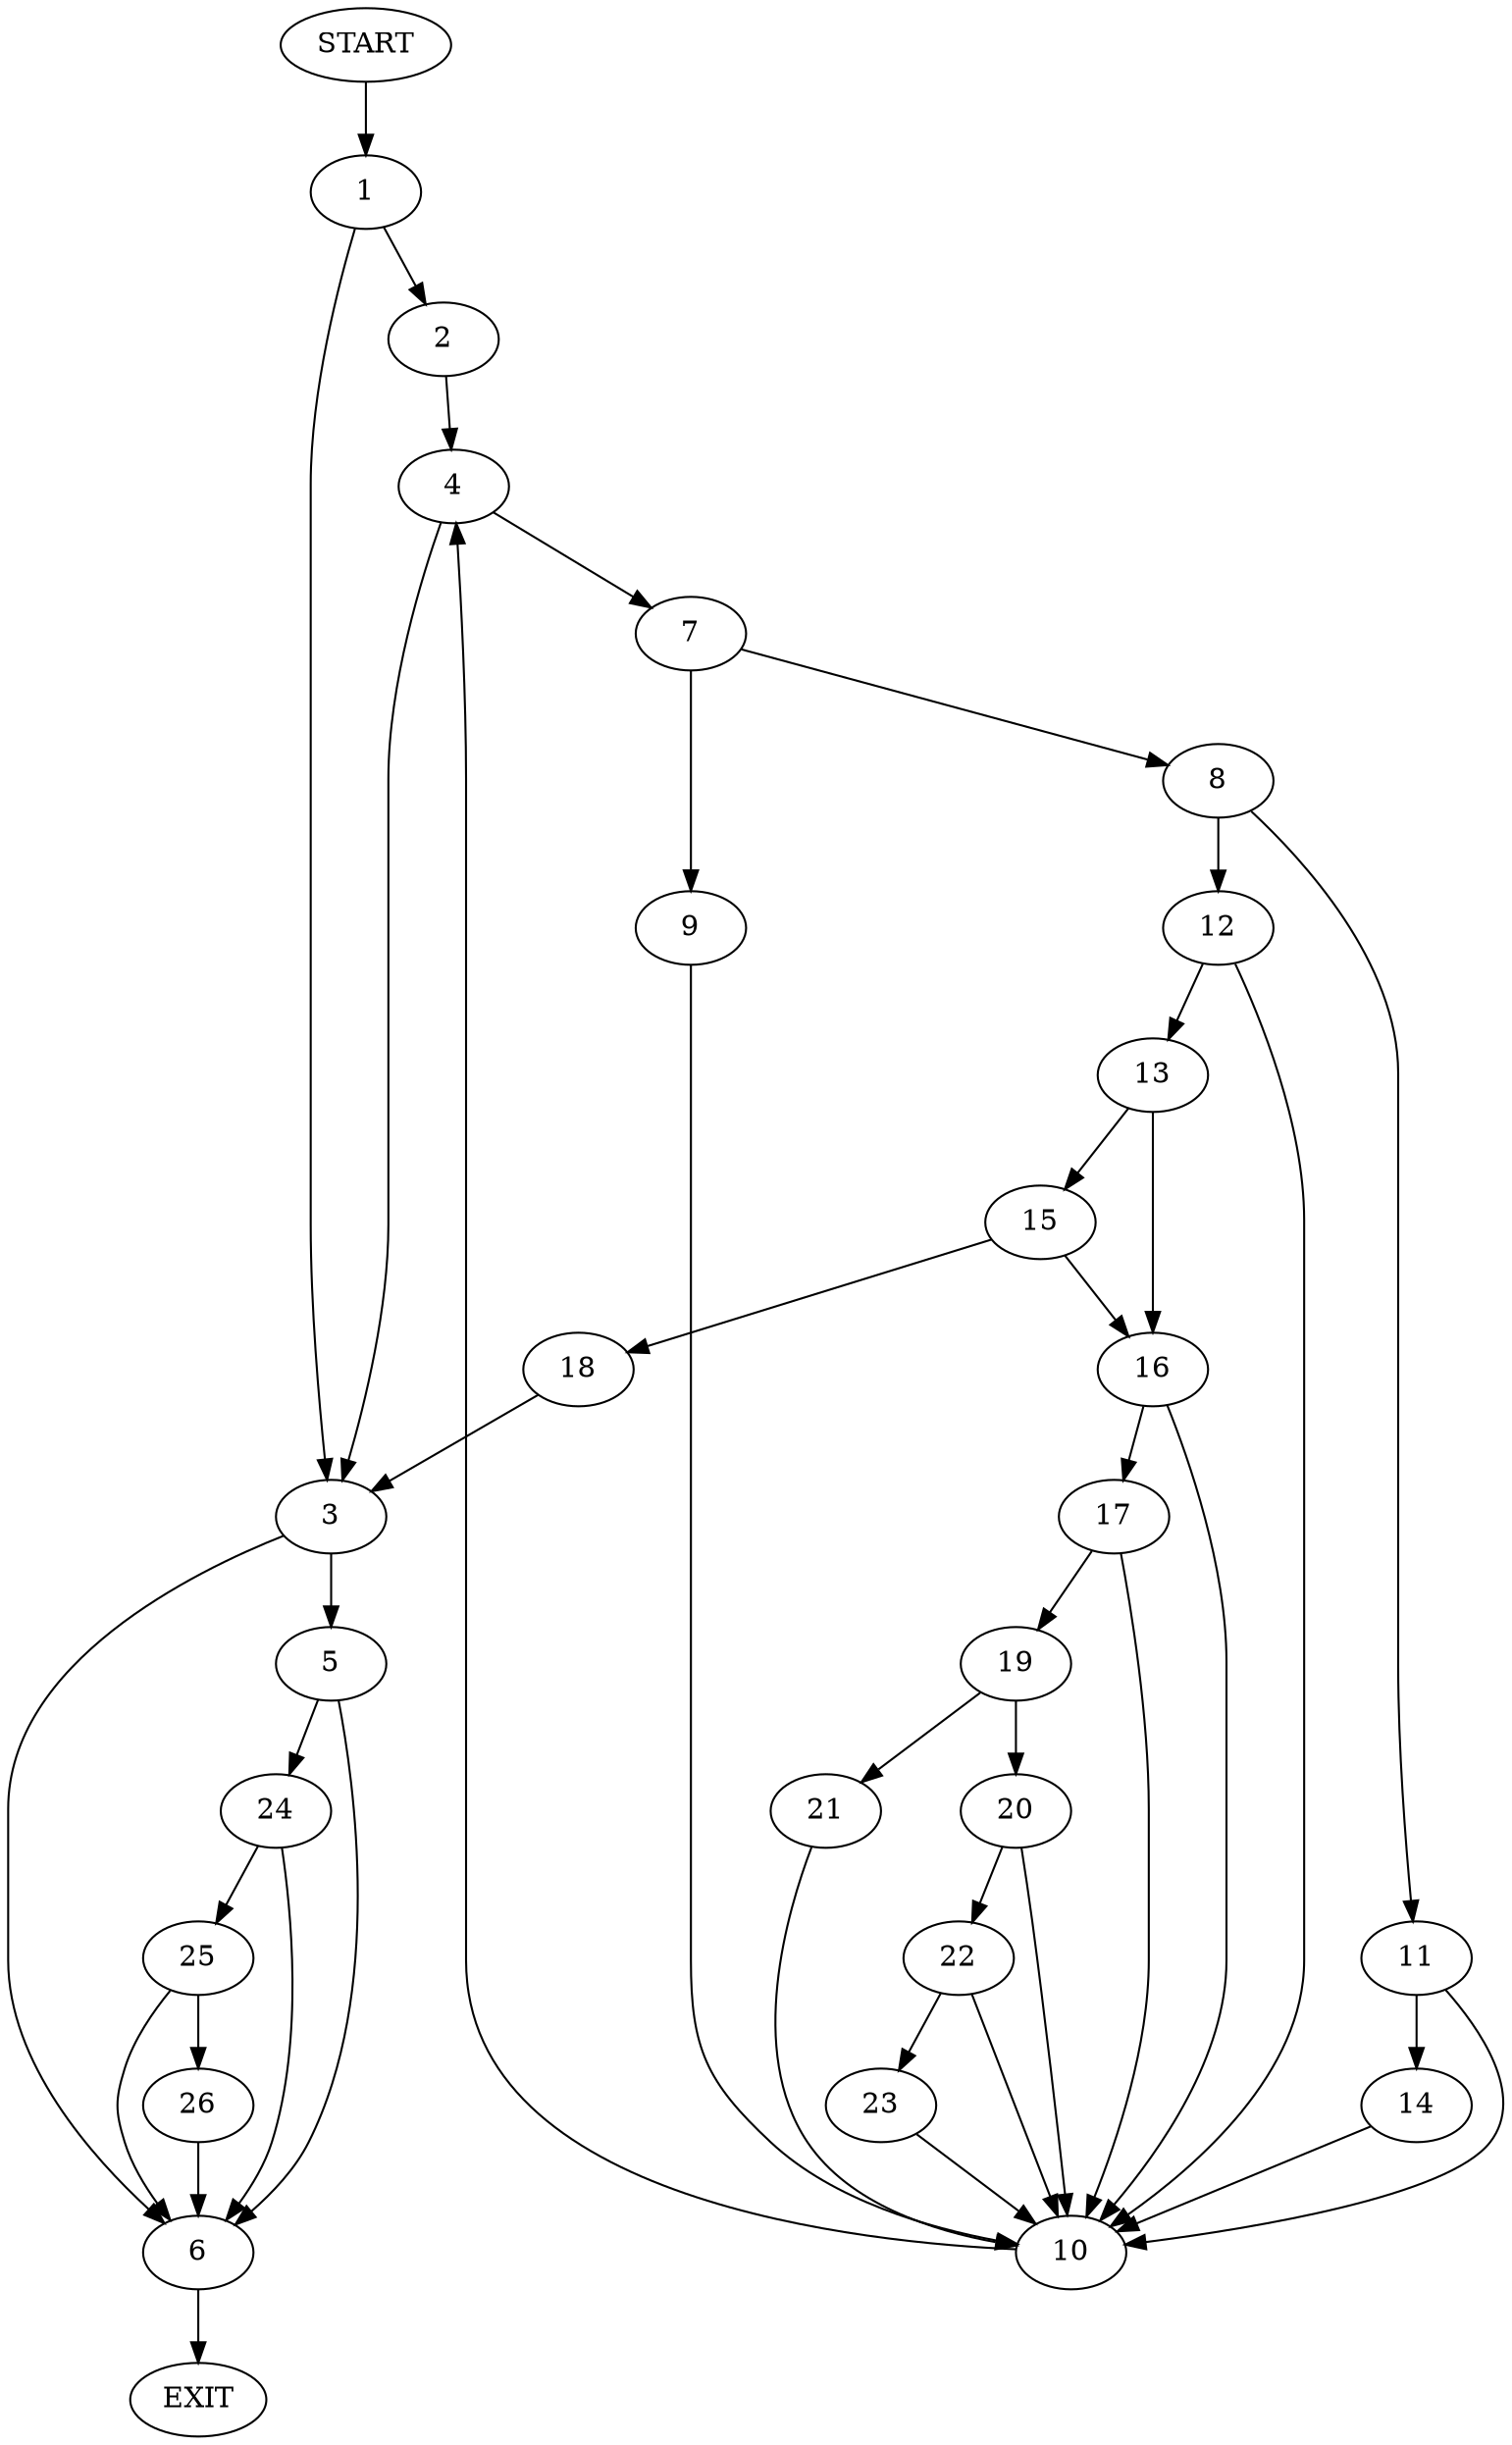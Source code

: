 digraph {
0 [label="START"]
27 [label="EXIT"]
0 -> 1
1 -> 2
1 -> 3
2 -> 4
3 -> 5
3 -> 6
4 -> 7
4 -> 3
7 -> 8
7 -> 9
9 -> 10
8 -> 11
8 -> 12
12 -> 13
12 -> 10
11 -> 10
11 -> 14
13 -> 15
13 -> 16
10 -> 4
16 -> 17
16 -> 10
15 -> 16
15 -> 18
18 -> 3
17 -> 19
17 -> 10
19 -> 20
19 -> 21
21 -> 10
20 -> 22
20 -> 10
22 -> 23
22 -> 10
23 -> 10
14 -> 10
5 -> 24
5 -> 6
6 -> 27
24 -> 6
24 -> 25
25 -> 26
25 -> 6
26 -> 6
}
